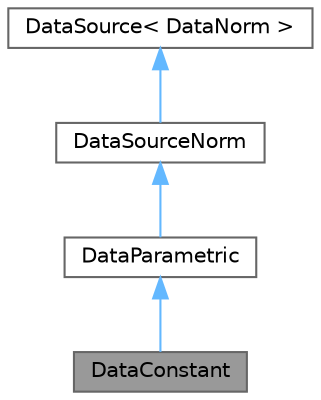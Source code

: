 digraph "DataConstant"
{
 // LATEX_PDF_SIZE
  bgcolor="transparent";
  edge [fontname=Helvetica,fontsize=10,labelfontname=Helvetica,labelfontsize=10];
  node [fontname=Helvetica,fontsize=10,shape=box,height=0.2,width=0.4];
  Node1 [label="DataConstant",height=0.2,width=0.4,color="gray40", fillcolor="grey60", style="filled", fontcolor="black",tooltip="Data source returning a constant value."];
  Node2 -> Node1 [dir="back",color="steelblue1",style="solid"];
  Node2 [label="DataParametric",height=0.2,width=0.4,color="gray40", fillcolor="white", style="filled",URL="$class_data_parametric.html",tooltip="Interface for generated data sources."];
  Node3 -> Node2 [dir="back",color="steelblue1",style="solid"];
  Node3 [label="DataSourceNorm",height=0.2,width=0.4,color="gray40", fillcolor="white", style="filled",URL="$class_data_source_norm.html",tooltip="Data sources with normalized data points."];
  Node4 -> Node3 [dir="back",color="steelblue1",style="solid"];
  Node4 [label="DataSource\< DataNorm \>",height=0.2,width=0.4,color="gray40", fillcolor="white", style="filled",URL="$class_data_source.html",tooltip=" "];
}
